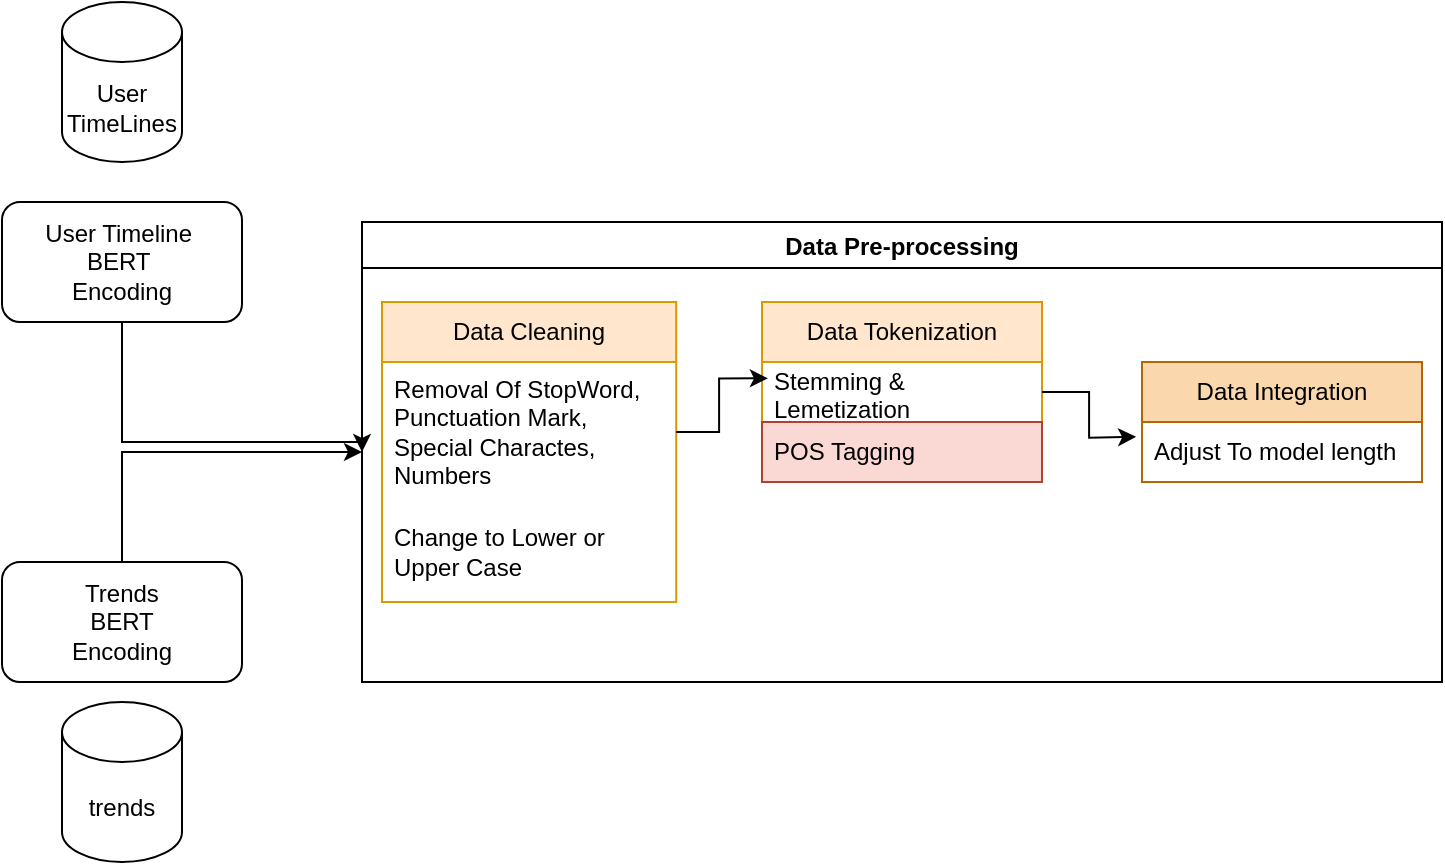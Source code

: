 <mxfile version="24.8.6">
  <diagram name="Page-1" id="MF2260zbiOfD4v7ZFwnY">
    <mxGraphModel dx="1878" dy="922" grid="1" gridSize="10" guides="1" tooltips="1" connect="1" arrows="1" fold="1" page="1" pageScale="1" pageWidth="2336" pageHeight="1654" math="0" shadow="0">
      <root>
        <mxCell id="0" />
        <mxCell id="1" parent="0" />
        <mxCell id="5bxbunjj5vEptI5vn-1S-1" value="User TimeLines" style="shape=cylinder3;whiteSpace=wrap;html=1;boundedLbl=1;backgroundOutline=1;size=15;" vertex="1" parent="1">
          <mxGeometry x="180" y="130" width="60" height="80" as="geometry" />
        </mxCell>
        <mxCell id="5bxbunjj5vEptI5vn-1S-2" value="trends" style="shape=cylinder3;whiteSpace=wrap;html=1;boundedLbl=1;backgroundOutline=1;size=15;" vertex="1" parent="1">
          <mxGeometry x="180" y="480" width="60" height="80" as="geometry" />
        </mxCell>
        <mxCell id="5bxbunjj5vEptI5vn-1S-8" style="edgeStyle=orthogonalEdgeStyle;rounded=0;orthogonalLoop=1;jettySize=auto;html=1;entryX=0;entryY=0.5;entryDx=0;entryDy=0;" edge="1" parent="1" source="5bxbunjj5vEptI5vn-1S-3" target="5bxbunjj5vEptI5vn-1S-6">
          <mxGeometry relative="1" as="geometry">
            <Array as="points">
              <mxPoint x="210" y="350" />
              <mxPoint x="330" y="350" />
            </Array>
          </mxGeometry>
        </mxCell>
        <mxCell id="5bxbunjj5vEptI5vn-1S-3" value="User Timeline&amp;nbsp;&lt;div&gt;BERT&amp;nbsp;&lt;/div&gt;&lt;div&gt;Encoding&lt;/div&gt;" style="rounded=1;whiteSpace=wrap;html=1;" vertex="1" parent="1">
          <mxGeometry x="150" y="230" width="120" height="60" as="geometry" />
        </mxCell>
        <mxCell id="5bxbunjj5vEptI5vn-1S-9" style="edgeStyle=orthogonalEdgeStyle;rounded=0;orthogonalLoop=1;jettySize=auto;html=1;exitX=0.5;exitY=0;exitDx=0;exitDy=0;entryX=0;entryY=0.5;entryDx=0;entryDy=0;" edge="1" parent="1" source="5bxbunjj5vEptI5vn-1S-4" target="5bxbunjj5vEptI5vn-1S-6">
          <mxGeometry relative="1" as="geometry" />
        </mxCell>
        <mxCell id="5bxbunjj5vEptI5vn-1S-4" value="Trends&lt;div&gt;BERT&lt;/div&gt;&lt;div&gt;Encoding&lt;/div&gt;" style="rounded=1;whiteSpace=wrap;html=1;" vertex="1" parent="1">
          <mxGeometry x="150" y="410" width="120" height="60" as="geometry" />
        </mxCell>
        <mxCell id="5bxbunjj5vEptI5vn-1S-6" value="Data Pre-processing" style="swimlane;startSize=23;" vertex="1" parent="1">
          <mxGeometry x="330" y="240" width="540" height="230" as="geometry" />
        </mxCell>
        <mxCell id="5bxbunjj5vEptI5vn-1S-24" value="Data Tokenization" style="swimlane;fontStyle=0;childLayout=stackLayout;horizontal=1;startSize=30;horizontalStack=0;resizeParent=1;resizeParentMax=0;resizeLast=0;collapsible=1;marginBottom=0;whiteSpace=wrap;html=1;fillColor=#ffe6cc;strokeColor=#d79b00;" vertex="1" parent="5bxbunjj5vEptI5vn-1S-6">
          <mxGeometry x="200" y="40" width="140" height="90" as="geometry">
            <mxRectangle x="10" y="55" width="120" height="30" as="alternateBounds" />
          </mxGeometry>
        </mxCell>
        <mxCell id="5bxbunjj5vEptI5vn-1S-25" value="Stemming &amp;amp; Lemetization" style="text;strokeColor=none;fillColor=none;align=left;verticalAlign=middle;spacingLeft=4;spacingRight=4;overflow=hidden;points=[[0,0.5],[1,0.5]];portConstraint=eastwest;rotatable=0;whiteSpace=wrap;html=1;" vertex="1" parent="5bxbunjj5vEptI5vn-1S-24">
          <mxGeometry y="30" width="140" height="30" as="geometry" />
        </mxCell>
        <mxCell id="5bxbunjj5vEptI5vn-1S-41" value="POS Tagging" style="text;strokeColor=#ae4132;fillColor=#fad9d5;align=left;verticalAlign=middle;spacingLeft=4;spacingRight=4;overflow=hidden;points=[[0,0.5],[1,0.5]];portConstraint=eastwest;rotatable=0;whiteSpace=wrap;html=1;" vertex="1" parent="5bxbunjj5vEptI5vn-1S-24">
          <mxGeometry y="60" width="140" height="30" as="geometry" />
        </mxCell>
        <mxCell id="5bxbunjj5vEptI5vn-1S-11" value="Data Cleaning" style="swimlane;fontStyle=0;childLayout=stackLayout;horizontal=1;startSize=30;horizontalStack=0;resizeParent=1;resizeParentMax=0;resizeLast=0;collapsible=1;marginBottom=0;whiteSpace=wrap;html=1;fillColor=#ffe6cc;strokeColor=#d79b00;aspect=fixed;" vertex="1" parent="5bxbunjj5vEptI5vn-1S-6">
          <mxGeometry x="10" y="40" width="147.11" height="150" as="geometry">
            <mxRectangle x="10" y="55" width="120" height="30" as="alternateBounds" />
          </mxGeometry>
        </mxCell>
        <mxCell id="5bxbunjj5vEptI5vn-1S-12" value="Removal Of StopWord, Punctuation Mark, Special Charactes, Numbers" style="text;strokeColor=none;fillColor=none;align=left;verticalAlign=middle;spacingLeft=4;spacingRight=4;overflow=hidden;points=[[0,0.5],[1,0.5]];portConstraint=eastwest;rotatable=0;whiteSpace=wrap;html=1;" vertex="1" parent="5bxbunjj5vEptI5vn-1S-11">
          <mxGeometry y="30" width="147.11" height="70" as="geometry" />
        </mxCell>
        <mxCell id="5bxbunjj5vEptI5vn-1S-33" value="Change to Lower or Upper Case" style="text;strokeColor=none;fillColor=none;align=left;verticalAlign=middle;spacingLeft=4;spacingRight=4;overflow=hidden;points=[[0,0.5],[1,0.5]];portConstraint=eastwest;rotatable=0;whiteSpace=wrap;html=1;aspect=fixed;" vertex="1" parent="5bxbunjj5vEptI5vn-1S-11">
          <mxGeometry y="100" width="147.11" height="50" as="geometry" />
        </mxCell>
        <mxCell id="5bxbunjj5vEptI5vn-1S-42" value="Data Integration" style="swimlane;fontStyle=0;childLayout=stackLayout;horizontal=1;startSize=30;horizontalStack=0;resizeParent=1;resizeParentMax=0;resizeLast=0;collapsible=1;marginBottom=0;whiteSpace=wrap;html=1;fillColor=#fad7ac;strokeColor=#b46504;" vertex="1" parent="5bxbunjj5vEptI5vn-1S-6">
          <mxGeometry x="390" y="70" width="140" height="60" as="geometry" />
        </mxCell>
        <mxCell id="5bxbunjj5vEptI5vn-1S-43" value="Adjust To model length" style="text;strokeColor=none;fillColor=none;align=left;verticalAlign=middle;spacingLeft=4;spacingRight=4;overflow=hidden;points=[[0,0.5],[1,0.5]];portConstraint=eastwest;rotatable=0;whiteSpace=wrap;html=1;" vertex="1" parent="5bxbunjj5vEptI5vn-1S-42">
          <mxGeometry y="30" width="140" height="30" as="geometry" />
        </mxCell>
        <mxCell id="5bxbunjj5vEptI5vn-1S-46" style="edgeStyle=orthogonalEdgeStyle;rounded=0;orthogonalLoop=1;jettySize=auto;html=1;exitX=1;exitY=0.5;exitDx=0;exitDy=0;entryX=0.021;entryY=0.272;entryDx=0;entryDy=0;entryPerimeter=0;" edge="1" parent="5bxbunjj5vEptI5vn-1S-6" source="5bxbunjj5vEptI5vn-1S-12" target="5bxbunjj5vEptI5vn-1S-25">
          <mxGeometry relative="1" as="geometry" />
        </mxCell>
        <mxCell id="5bxbunjj5vEptI5vn-1S-47" style="edgeStyle=orthogonalEdgeStyle;rounded=0;orthogonalLoop=1;jettySize=auto;html=1;exitX=1;exitY=0.5;exitDx=0;exitDy=0;entryX=-0.021;entryY=0.247;entryDx=0;entryDy=0;entryPerimeter=0;" edge="1" parent="5bxbunjj5vEptI5vn-1S-6" source="5bxbunjj5vEptI5vn-1S-24">
          <mxGeometry relative="1" as="geometry">
            <mxPoint x="387.06" y="107.41" as="targetPoint" />
          </mxGeometry>
        </mxCell>
      </root>
    </mxGraphModel>
  </diagram>
</mxfile>

